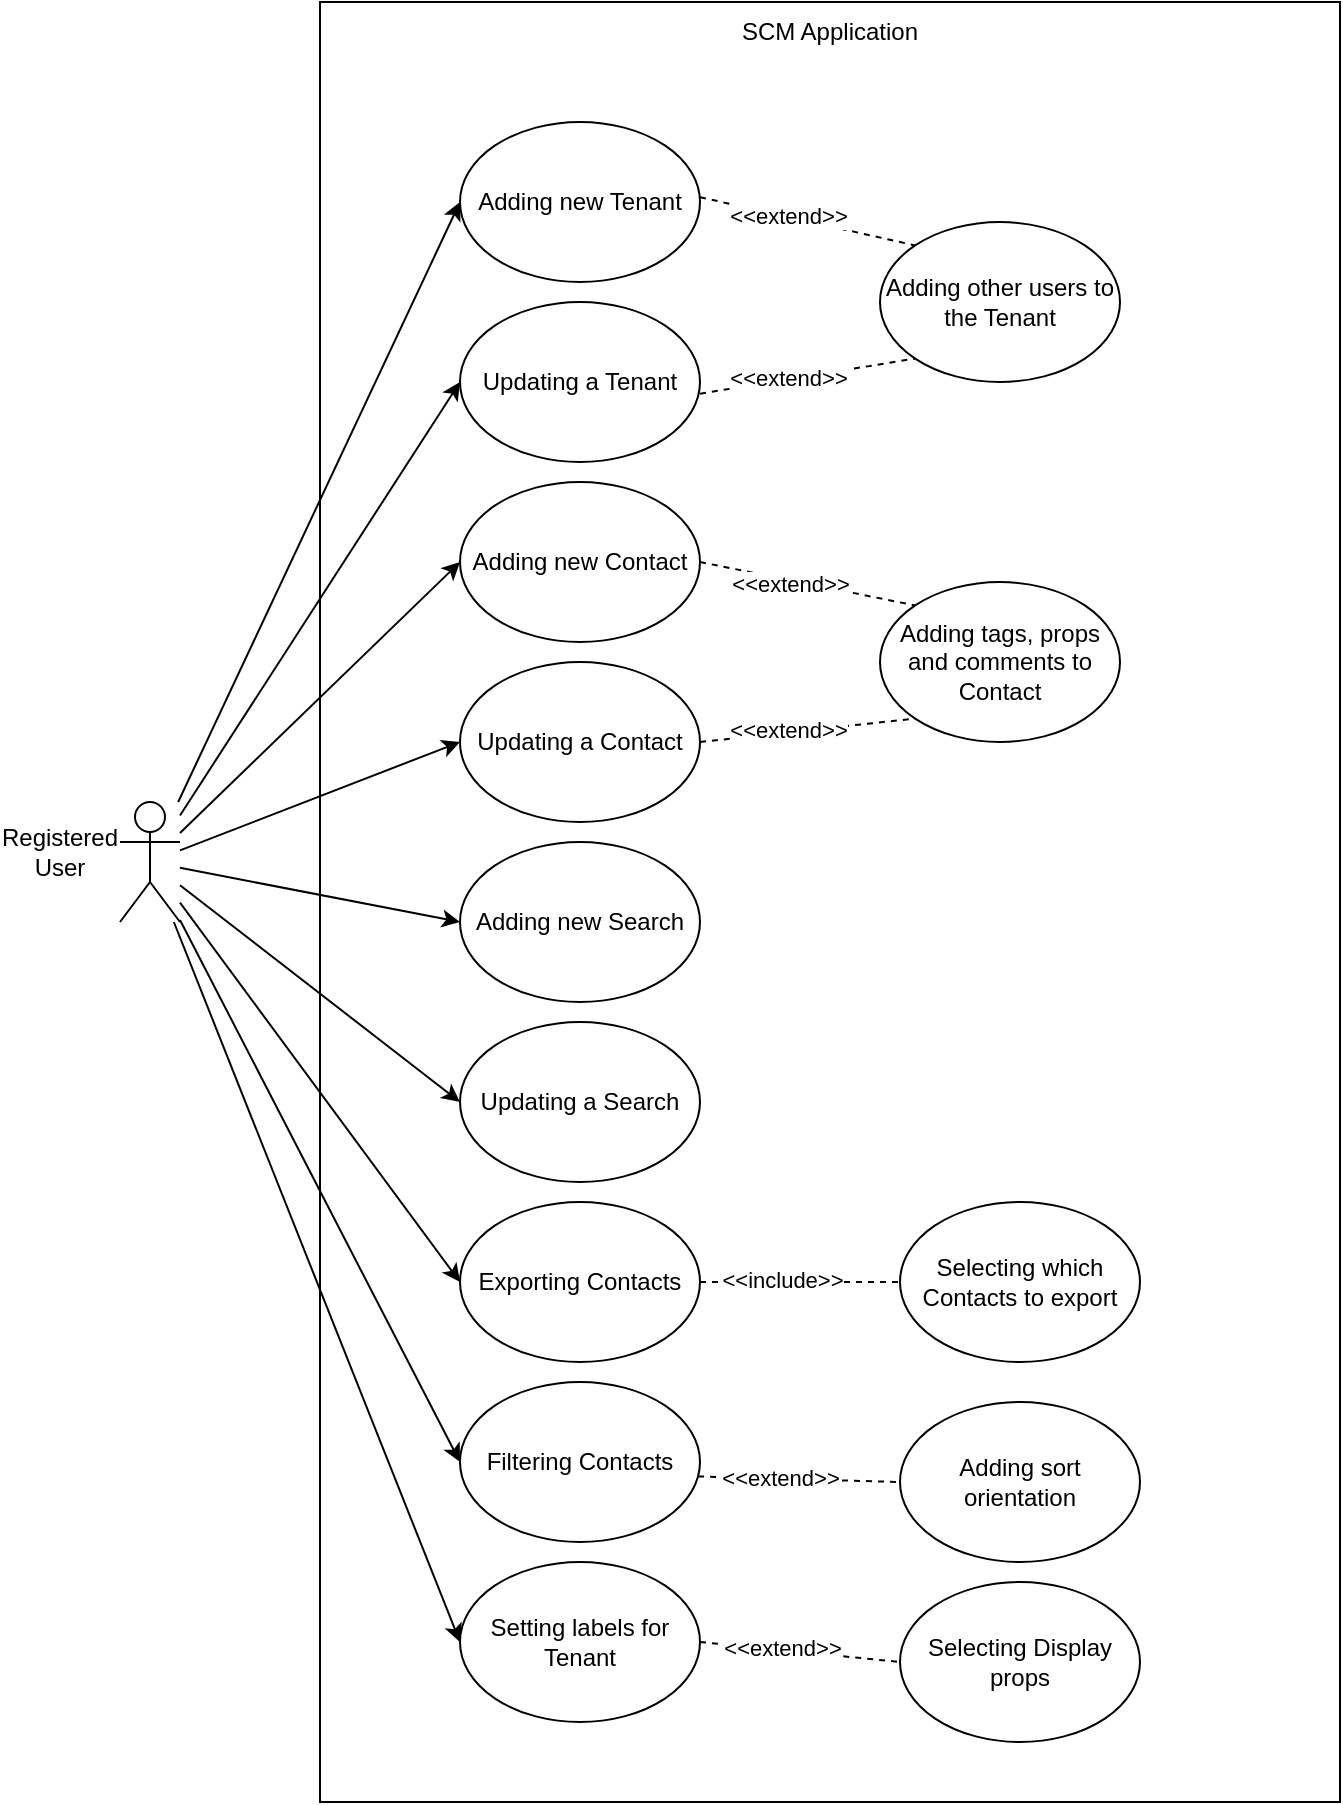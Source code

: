 <mxfile version="15.7.3" type="device"><diagram id="1dmSb-uFm9vNm1L3LJx_" name="Page-1"><mxGraphModel dx="2473" dy="1309" grid="1" gridSize="10" guides="1" tooltips="1" connect="1" arrows="1" fold="1" page="1" pageScale="1" pageWidth="1654" pageHeight="2336" math="0" shadow="0"><root><mxCell id="0"/><mxCell id="1" parent="0"/><mxCell id="wbvC4R9JucVFjdZnQk_y-1" value="" style="rounded=0;whiteSpace=wrap;html=1;" vertex="1" parent="1"><mxGeometry x="360" y="220" width="510" height="900" as="geometry"/></mxCell><mxCell id="wbvC4R9JucVFjdZnQk_y-2" value="" style="shape=umlActor;verticalLabelPosition=bottom;verticalAlign=top;html=1;outlineConnect=0;" vertex="1" parent="1"><mxGeometry x="260" y="620" width="30" height="60" as="geometry"/></mxCell><mxCell id="wbvC4R9JucVFjdZnQk_y-4" value="Adding new Tenant" style="ellipse;whiteSpace=wrap;html=1;" vertex="1" parent="1"><mxGeometry x="430" y="280" width="120" height="80" as="geometry"/></mxCell><mxCell id="wbvC4R9JucVFjdZnQk_y-5" value="Updating a Tenant" style="ellipse;whiteSpace=wrap;html=1;" vertex="1" parent="1"><mxGeometry x="430" y="370" width="120" height="80" as="geometry"/></mxCell><mxCell id="wbvC4R9JucVFjdZnQk_y-6" value="Adding new Contact" style="ellipse;whiteSpace=wrap;html=1;" vertex="1" parent="1"><mxGeometry x="430" y="460" width="120" height="80" as="geometry"/></mxCell><mxCell id="wbvC4R9JucVFjdZnQk_y-7" value="Updating a Contact" style="ellipse;whiteSpace=wrap;html=1;" vertex="1" parent="1"><mxGeometry x="430" y="550" width="120" height="80" as="geometry"/></mxCell><mxCell id="wbvC4R9JucVFjdZnQk_y-8" value="Adding new Search" style="ellipse;whiteSpace=wrap;html=1;" vertex="1" parent="1"><mxGeometry x="430" y="640" width="120" height="80" as="geometry"/></mxCell><mxCell id="wbvC4R9JucVFjdZnQk_y-9" value="Updating a Search" style="ellipse;whiteSpace=wrap;html=1;" vertex="1" parent="1"><mxGeometry x="430" y="730" width="120" height="80" as="geometry"/></mxCell><mxCell id="wbvC4R9JucVFjdZnQk_y-10" value="Exporting Contacts" style="ellipse;whiteSpace=wrap;html=1;" vertex="1" parent="1"><mxGeometry x="430" y="820" width="120" height="80" as="geometry"/></mxCell><mxCell id="wbvC4R9JucVFjdZnQk_y-11" value="SCM Application" style="text;html=1;strokeColor=none;fillColor=none;align=center;verticalAlign=middle;whiteSpace=wrap;rounded=0;" vertex="1" parent="1"><mxGeometry x="560" y="220" width="110" height="30" as="geometry"/></mxCell><mxCell id="wbvC4R9JucVFjdZnQk_y-12" value="Filtering Contacts" style="ellipse;whiteSpace=wrap;html=1;" vertex="1" parent="1"><mxGeometry x="430" y="910" width="120" height="80" as="geometry"/></mxCell><mxCell id="wbvC4R9JucVFjdZnQk_y-13" value="Adding tags, props and comments to Contact" style="ellipse;whiteSpace=wrap;html=1;" vertex="1" parent="1"><mxGeometry x="640" y="510" width="120" height="80" as="geometry"/></mxCell><mxCell id="wbvC4R9JucVFjdZnQk_y-16" value="" style="endArrow=none;dashed=1;html=1;rounded=0;entryX=0;entryY=1;entryDx=0;entryDy=0;exitX=1;exitY=0.5;exitDx=0;exitDy=0;" edge="1" parent="1" source="wbvC4R9JucVFjdZnQk_y-7" target="wbvC4R9JucVFjdZnQk_y-13"><mxGeometry width="50" height="50" relative="1" as="geometry"><mxPoint x="570" y="630" as="sourcePoint"/><mxPoint x="620" y="580" as="targetPoint"/></mxGeometry></mxCell><mxCell id="wbvC4R9JucVFjdZnQk_y-19" value="&amp;lt;&amp;lt;extend&amp;gt;&amp;gt;" style="edgeLabel;html=1;align=center;verticalAlign=middle;resizable=0;points=[];" vertex="1" connectable="0" parent="wbvC4R9JucVFjdZnQk_y-16"><mxGeometry x="-0.184" y="1" relative="1" as="geometry"><mxPoint as="offset"/></mxGeometry></mxCell><mxCell id="wbvC4R9JucVFjdZnQk_y-17" value="" style="endArrow=none;dashed=1;html=1;rounded=0;entryX=0;entryY=0;entryDx=0;entryDy=0;exitX=1;exitY=0.5;exitDx=0;exitDy=0;" edge="1" parent="1" source="wbvC4R9JucVFjdZnQk_y-6" target="wbvC4R9JucVFjdZnQk_y-13"><mxGeometry width="50" height="50" relative="1" as="geometry"><mxPoint x="560.0" y="600.0" as="sourcePoint"/><mxPoint x="637.574" y="588.284" as="targetPoint"/></mxGeometry></mxCell><mxCell id="wbvC4R9JucVFjdZnQk_y-20" value="&amp;lt;&amp;lt;extend&amp;gt;&amp;gt;" style="edgeLabel;html=1;align=center;verticalAlign=middle;resizable=0;points=[];" vertex="1" connectable="0" parent="wbvC4R9JucVFjdZnQk_y-17"><mxGeometry x="-0.157" y="-2" relative="1" as="geometry"><mxPoint as="offset"/></mxGeometry></mxCell><mxCell id="wbvC4R9JucVFjdZnQk_y-21" value="Adding other users to the Tenant" style="ellipse;whiteSpace=wrap;html=1;" vertex="1" parent="1"><mxGeometry x="640" y="330" width="120" height="80" as="geometry"/></mxCell><mxCell id="wbvC4R9JucVFjdZnQk_y-22" value="" style="endArrow=none;dashed=1;html=1;rounded=0;entryX=0;entryY=1;entryDx=0;entryDy=0;exitX=1;exitY=0.5;exitDx=0;exitDy=0;" edge="1" parent="1" target="wbvC4R9JucVFjdZnQk_y-21"><mxGeometry width="50" height="50" relative="1" as="geometry"><mxPoint x="550.0" y="415.86" as="sourcePoint"/><mxPoint x="657.574" y="404.144" as="targetPoint"/></mxGeometry></mxCell><mxCell id="wbvC4R9JucVFjdZnQk_y-23" value="&amp;lt;&amp;lt;extend&amp;gt;&amp;gt;" style="edgeLabel;html=1;align=center;verticalAlign=middle;resizable=0;points=[];" vertex="1" connectable="0" parent="wbvC4R9JucVFjdZnQk_y-22"><mxGeometry x="-0.184" y="1" relative="1" as="geometry"><mxPoint as="offset"/></mxGeometry></mxCell><mxCell id="wbvC4R9JucVFjdZnQk_y-24" value="" style="endArrow=none;dashed=1;html=1;rounded=0;entryX=0;entryY=0;entryDx=0;entryDy=0;exitX=1;exitY=0.5;exitDx=0;exitDy=0;" edge="1" parent="1" target="wbvC4R9JucVFjdZnQk_y-21"><mxGeometry width="50" height="50" relative="1" as="geometry"><mxPoint x="550.0" y="317.58" as="sourcePoint"/><mxPoint x="657.574" y="300.004" as="targetPoint"/></mxGeometry></mxCell><mxCell id="wbvC4R9JucVFjdZnQk_y-25" value="&amp;lt;&amp;lt;extend&amp;gt;&amp;gt;" style="edgeLabel;html=1;align=center;verticalAlign=middle;resizable=0;points=[];" vertex="1" connectable="0" parent="wbvC4R9JucVFjdZnQk_y-24"><mxGeometry x="-0.184" y="1" relative="1" as="geometry"><mxPoint as="offset"/></mxGeometry></mxCell><mxCell id="wbvC4R9JucVFjdZnQk_y-26" value="Selecting which Contacts to export" style="ellipse;whiteSpace=wrap;html=1;" vertex="1" parent="1"><mxGeometry x="650" y="820" width="120" height="80" as="geometry"/></mxCell><mxCell id="wbvC4R9JucVFjdZnQk_y-27" value="" style="endArrow=none;dashed=1;html=1;rounded=0;entryX=0;entryY=0.5;entryDx=0;entryDy=0;exitX=1;exitY=0.5;exitDx=0;exitDy=0;" edge="1" parent="1" source="wbvC4R9JucVFjdZnQk_y-10" target="wbvC4R9JucVFjdZnQk_y-26"><mxGeometry width="50" height="50" relative="1" as="geometry"><mxPoint x="570.0" y="891.72" as="sourcePoint"/><mxPoint x="677.574" y="880.004" as="targetPoint"/></mxGeometry></mxCell><mxCell id="wbvC4R9JucVFjdZnQk_y-28" value="&amp;lt;&amp;lt;include&amp;gt;&amp;gt;" style="edgeLabel;html=1;align=center;verticalAlign=middle;resizable=0;points=[];" vertex="1" connectable="0" parent="wbvC4R9JucVFjdZnQk_y-27"><mxGeometry x="-0.184" y="1" relative="1" as="geometry"><mxPoint as="offset"/></mxGeometry></mxCell><mxCell id="wbvC4R9JucVFjdZnQk_y-29" value="Adding sort orientation" style="ellipse;whiteSpace=wrap;html=1;" vertex="1" parent="1"><mxGeometry x="650" y="920" width="120" height="80" as="geometry"/></mxCell><mxCell id="wbvC4R9JucVFjdZnQk_y-31" value="" style="endArrow=none;dashed=1;html=1;rounded=0;entryX=0;entryY=0.5;entryDx=0;entryDy=0;exitX=0.992;exitY=0.59;exitDx=0;exitDy=0;exitPerimeter=0;" edge="1" parent="1" source="wbvC4R9JucVFjdZnQk_y-12" target="wbvC4R9JucVFjdZnQk_y-29"><mxGeometry width="50" height="50" relative="1" as="geometry"><mxPoint x="542.43" y="990.0" as="sourcePoint"/><mxPoint x="650.004" y="978.284" as="targetPoint"/></mxGeometry></mxCell><mxCell id="wbvC4R9JucVFjdZnQk_y-32" value="&amp;lt;&amp;lt;extend&amp;gt;&amp;gt;" style="edgeLabel;html=1;align=center;verticalAlign=middle;resizable=0;points=[];" vertex="1" connectable="0" parent="wbvC4R9JucVFjdZnQk_y-31"><mxGeometry x="-0.184" y="1" relative="1" as="geometry"><mxPoint as="offset"/></mxGeometry></mxCell><mxCell id="wbvC4R9JucVFjdZnQk_y-33" value="Setting labels for Tenant" style="ellipse;whiteSpace=wrap;html=1;" vertex="1" parent="1"><mxGeometry x="430" y="1000" width="120" height="80" as="geometry"/></mxCell><mxCell id="wbvC4R9JucVFjdZnQk_y-34" value="Selecting Display props" style="ellipse;whiteSpace=wrap;html=1;" vertex="1" parent="1"><mxGeometry x="650" y="1010" width="120" height="80" as="geometry"/></mxCell><mxCell id="wbvC4R9JucVFjdZnQk_y-35" value="" style="endArrow=none;dashed=1;html=1;rounded=0;entryX=0;entryY=0.5;entryDx=0;entryDy=0;exitX=1;exitY=0.5;exitDx=0;exitDy=0;" edge="1" parent="1" source="wbvC4R9JucVFjdZnQk_y-33" target="wbvC4R9JucVFjdZnQk_y-34"><mxGeometry width="50" height="50" relative="1" as="geometry"><mxPoint x="559.04" y="967.2" as="sourcePoint"/><mxPoint x="660.0" y="970" as="targetPoint"/></mxGeometry></mxCell><mxCell id="wbvC4R9JucVFjdZnQk_y-36" value="&amp;lt;&amp;lt;extend&amp;gt;&amp;gt;" style="edgeLabel;html=1;align=center;verticalAlign=middle;resizable=0;points=[];" vertex="1" connectable="0" parent="wbvC4R9JucVFjdZnQk_y-35"><mxGeometry x="-0.184" y="1" relative="1" as="geometry"><mxPoint as="offset"/></mxGeometry></mxCell><mxCell id="wbvC4R9JucVFjdZnQk_y-38" value="" style="endArrow=classic;html=1;rounded=0;entryX=0;entryY=0.5;entryDx=0;entryDy=0;" edge="1" parent="1" source="wbvC4R9JucVFjdZnQk_y-2" target="wbvC4R9JucVFjdZnQk_y-4"><mxGeometry width="50" height="50" relative="1" as="geometry"><mxPoint x="220" y="550" as="sourcePoint"/><mxPoint x="270" y="500" as="targetPoint"/></mxGeometry></mxCell><mxCell id="wbvC4R9JucVFjdZnQk_y-39" value="" style="endArrow=classic;html=1;rounded=0;entryX=0;entryY=0.5;entryDx=0;entryDy=0;" edge="1" parent="1" source="wbvC4R9JucVFjdZnQk_y-2" target="wbvC4R9JucVFjdZnQk_y-5"><mxGeometry width="50" height="50" relative="1" as="geometry"><mxPoint x="210" y="639.796" as="sourcePoint"/><mxPoint x="440.0" y="330.0" as="targetPoint"/></mxGeometry></mxCell><mxCell id="wbvC4R9JucVFjdZnQk_y-40" value="" style="endArrow=classic;html=1;rounded=0;entryX=0;entryY=0.5;entryDx=0;entryDy=0;" edge="1" parent="1" source="wbvC4R9JucVFjdZnQk_y-2" target="wbvC4R9JucVFjdZnQk_y-6"><mxGeometry width="50" height="50" relative="1" as="geometry"><mxPoint x="210" y="645.306" as="sourcePoint"/><mxPoint x="440.0" y="420.0" as="targetPoint"/></mxGeometry></mxCell><mxCell id="wbvC4R9JucVFjdZnQk_y-41" value="" style="endArrow=classic;html=1;rounded=0;entryX=0;entryY=0.5;entryDx=0;entryDy=0;" edge="1" parent="1" source="wbvC4R9JucVFjdZnQk_y-2" target="wbvC4R9JucVFjdZnQk_y-7"><mxGeometry width="50" height="50" relative="1" as="geometry"><mxPoint x="210" y="650.816" as="sourcePoint"/><mxPoint x="440.0" y="510.0" as="targetPoint"/></mxGeometry></mxCell><mxCell id="wbvC4R9JucVFjdZnQk_y-42" value="" style="endArrow=classic;html=1;rounded=0;entryX=0;entryY=0.5;entryDx=0;entryDy=0;" edge="1" parent="1" source="wbvC4R9JucVFjdZnQk_y-2" target="wbvC4R9JucVFjdZnQk_y-8"><mxGeometry width="50" height="50" relative="1" as="geometry"><mxPoint x="210" y="656.327" as="sourcePoint"/><mxPoint x="440.0" y="600.0" as="targetPoint"/></mxGeometry></mxCell><mxCell id="wbvC4R9JucVFjdZnQk_y-43" value="" style="endArrow=classic;html=1;rounded=0;entryX=0;entryY=0.5;entryDx=0;entryDy=0;" edge="1" parent="1" source="wbvC4R9JucVFjdZnQk_y-2" target="wbvC4R9JucVFjdZnQk_y-9"><mxGeometry width="50" height="50" relative="1" as="geometry"><mxPoint x="210" y="661.837" as="sourcePoint"/><mxPoint x="440.0" y="690.0" as="targetPoint"/></mxGeometry></mxCell><mxCell id="wbvC4R9JucVFjdZnQk_y-44" value="" style="endArrow=classic;html=1;rounded=0;entryX=0;entryY=0.5;entryDx=0;entryDy=0;" edge="1" parent="1" source="wbvC4R9JucVFjdZnQk_y-2" target="wbvC4R9JucVFjdZnQk_y-10"><mxGeometry width="50" height="50" relative="1" as="geometry"><mxPoint x="210" y="667.347" as="sourcePoint"/><mxPoint x="440.0" y="780" as="targetPoint"/></mxGeometry></mxCell><mxCell id="wbvC4R9JucVFjdZnQk_y-45" value="" style="endArrow=classic;html=1;rounded=0;entryX=0;entryY=0.5;entryDx=0;entryDy=0;" edge="1" parent="1" source="wbvC4R9JucVFjdZnQk_y-2" target="wbvC4R9JucVFjdZnQk_y-12"><mxGeometry width="50" height="50" relative="1" as="geometry"><mxPoint x="210" y="672.857" as="sourcePoint"/><mxPoint x="440.0" y="870" as="targetPoint"/></mxGeometry></mxCell><mxCell id="wbvC4R9JucVFjdZnQk_y-46" value="" style="endArrow=classic;html=1;rounded=0;entryX=0;entryY=0.5;entryDx=0;entryDy=0;" edge="1" parent="1" source="wbvC4R9JucVFjdZnQk_y-2" target="wbvC4R9JucVFjdZnQk_y-33"><mxGeometry width="50" height="50" relative="1" as="geometry"><mxPoint x="210" y="678.367" as="sourcePoint"/><mxPoint x="440.0" y="960" as="targetPoint"/></mxGeometry></mxCell><mxCell id="wbvC4R9JucVFjdZnQk_y-48" value="Registered User" style="text;html=1;strokeColor=none;fillColor=none;align=center;verticalAlign=middle;whiteSpace=wrap;rounded=0;" vertex="1" parent="1"><mxGeometry x="200" y="630" width="60" height="30" as="geometry"/></mxCell></root></mxGraphModel></diagram></mxfile>